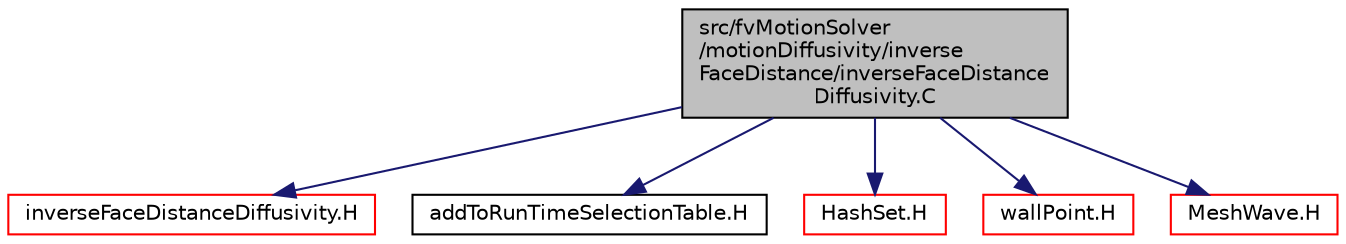 digraph "src/fvMotionSolver/motionDiffusivity/inverseFaceDistance/inverseFaceDistanceDiffusivity.C"
{
  bgcolor="transparent";
  edge [fontname="Helvetica",fontsize="10",labelfontname="Helvetica",labelfontsize="10"];
  node [fontname="Helvetica",fontsize="10",shape=record];
  Node1 [label="src/fvMotionSolver\l/motionDiffusivity/inverse\lFaceDistance/inverseFaceDistance\lDiffusivity.C",height=0.2,width=0.4,color="black", fillcolor="grey75", style="filled", fontcolor="black"];
  Node1 -> Node2 [color="midnightblue",fontsize="10",style="solid",fontname="Helvetica"];
  Node2 [label="inverseFaceDistanceDiffusivity.H",height=0.2,width=0.4,color="red",URL="$a06328.html"];
  Node1 -> Node3 [color="midnightblue",fontsize="10",style="solid",fontname="Helvetica"];
  Node3 [label="addToRunTimeSelectionTable.H",height=0.2,width=0.4,color="black",URL="$a07966.html",tooltip="Macros for easy insertion into run-time selection tables. "];
  Node1 -> Node4 [color="midnightblue",fontsize="10",style="solid",fontname="Helvetica"];
  Node4 [label="HashSet.H",height=0.2,width=0.4,color="red",URL="$a07700.html"];
  Node1 -> Node5 [color="midnightblue",fontsize="10",style="solid",fontname="Helvetica"];
  Node5 [label="wallPoint.H",height=0.2,width=0.4,color="red",URL="$a07357.html"];
  Node1 -> Node6 [color="midnightblue",fontsize="10",style="solid",fontname="Helvetica"];
  Node6 [label="MeshWave.H",height=0.2,width=0.4,color="red",URL="$a07264.html"];
}
